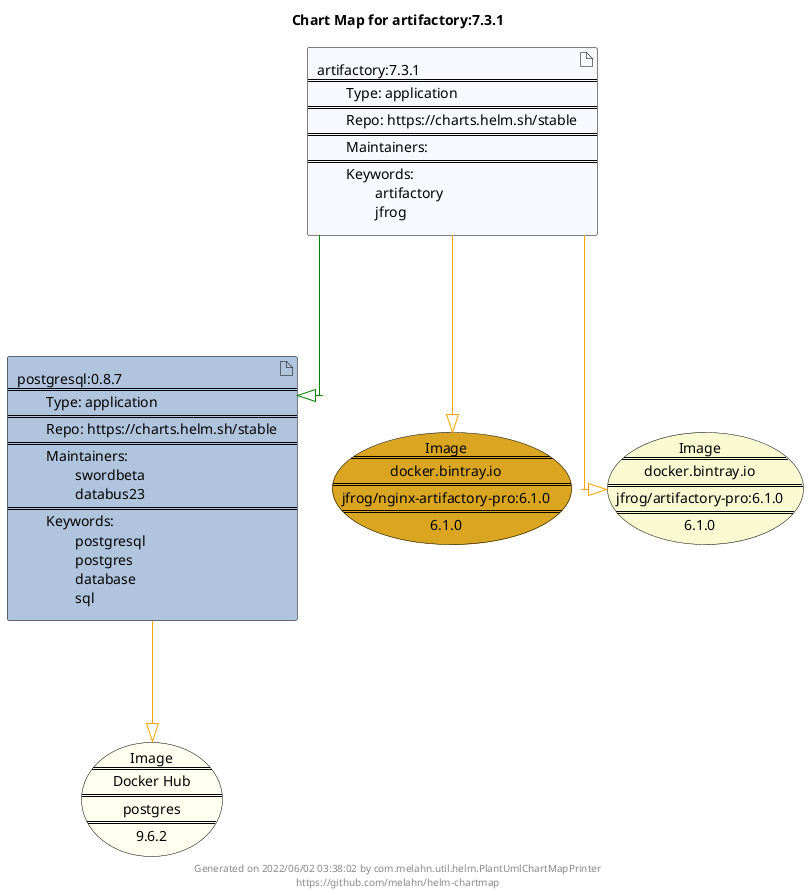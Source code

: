 @startuml
skinparam linetype ortho
skinparam backgroundColor white
skinparam usecaseBorderColor black
skinparam usecaseArrowColor LightSlateGray
skinparam artifactBorderColor black
skinparam artifactArrowColor LightSlateGray

title Chart Map for artifactory:7.3.1

'There are 2 referenced Helm Charts
artifact "artifactory:7.3.1\n====\n\tType: application\n====\n\tRepo: https://charts.helm.sh/stable\n====\n\tMaintainers: \n====\n\tKeywords: \n\t\tartifactory\n\t\tjfrog" as artifactory_7_3_1 #GhostWhite
artifact "postgresql:0.8.7\n====\n\tType: application\n====\n\tRepo: https://charts.helm.sh/stable\n====\n\tMaintainers: \n\t\tswordbeta\n\t\tdatabus23\n====\n\tKeywords: \n\t\tpostgresql\n\t\tpostgres\n\t\tdatabase\n\t\tsql" as postgresql_0_8_7 #LightSteelBlue

'There are 3 referenced Docker Images
usecase "Image\n====\ndocker.bintray.io\n====\njfrog/nginx-artifactory-pro:6.1.0\n====\n6.1.0" as docker_bintray_io_jfrog_nginx_artifactory_pro_6_1_0 #GoldenRod
usecase "Image\n====\nDocker Hub\n====\npostgres\n====\n9.6.2" as postgres_9_6_2 #Ivory
usecase "Image\n====\ndocker.bintray.io\n====\njfrog/artifactory-pro:6.1.0\n====\n6.1.0" as docker_bintray_io_jfrog_artifactory_pro_6_1_0 #LightGoldenRodYellow

'Chart Dependencies
artifactory_7_3_1--[#green]-|>postgresql_0_8_7
artifactory_7_3_1--[#orange]-|>docker_bintray_io_jfrog_nginx_artifactory_pro_6_1_0
artifactory_7_3_1--[#orange]-|>docker_bintray_io_jfrog_artifactory_pro_6_1_0
postgresql_0_8_7--[#orange]-|>postgres_9_6_2

center footer Generated on 2022/06/02 03:38:02 by com.melahn.util.helm.PlantUmlChartMapPrinter\nhttps://github.com/melahn/helm-chartmap
@enduml
